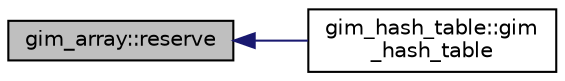 digraph "gim_array::reserve"
{
  edge [fontname="Helvetica",fontsize="10",labelfontname="Helvetica",labelfontsize="10"];
  node [fontname="Helvetica",fontsize="10",shape=record];
  rankdir="LR";
  Node1 [label="gim_array::reserve",height=0.2,width=0.4,color="black", fillcolor="grey75", style="filled", fontcolor="black"];
  Node1 -> Node2 [dir="back",color="midnightblue",fontsize="10",style="solid",fontname="Helvetica"];
  Node2 [label="gim_hash_table::gim\l_hash_table",height=0.2,width=0.4,color="black", fillcolor="white", style="filled",URL="$classgim__hash__table.html#aefe21c907c69c8077ec0886aaa778f6f"];
}
